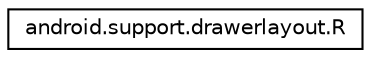 digraph "Graphical Class Hierarchy"
{
 // LATEX_PDF_SIZE
  edge [fontname="Helvetica",fontsize="10",labelfontname="Helvetica",labelfontsize="10"];
  node [fontname="Helvetica",fontsize="10",shape=record];
  rankdir="LR";
  Node0 [label="android.support.drawerlayout.R",height=0.2,width=0.4,color="black", fillcolor="white", style="filled",URL="$classandroid_1_1support_1_1drawerlayout_1_1_r.html",tooltip=" "];
}
